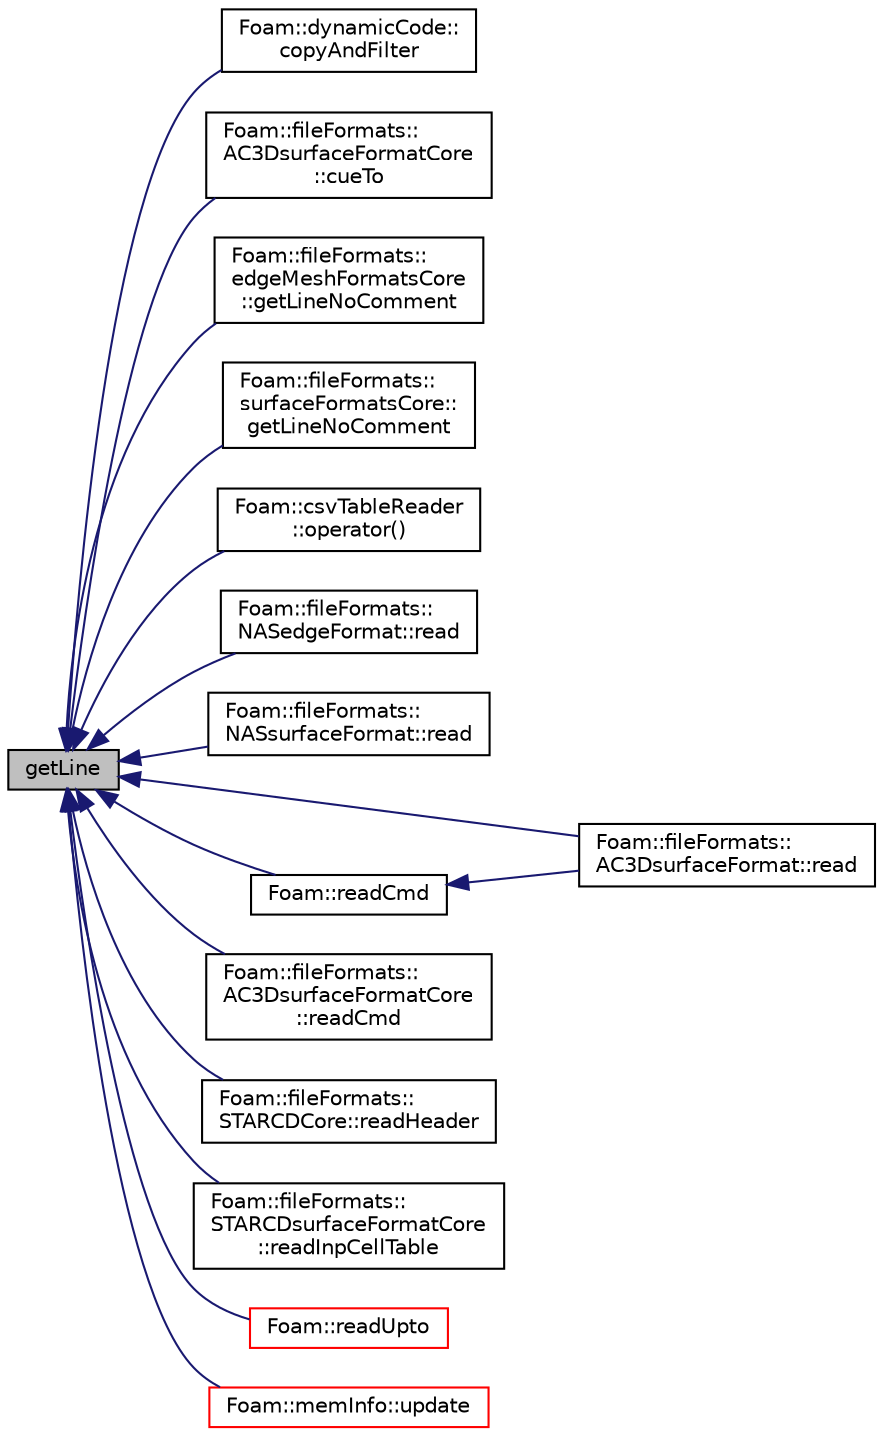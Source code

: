 digraph "getLine"
{
  bgcolor="transparent";
  edge [fontname="Helvetica",fontsize="10",labelfontname="Helvetica",labelfontsize="10"];
  node [fontname="Helvetica",fontsize="10",shape=record];
  rankdir="LR";
  Node1 [label="getLine",height=0.2,width=0.4,color="black", fillcolor="grey75", style="filled", fontcolor="black"];
  Node1 -> Node2 [dir="back",color="midnightblue",fontsize="10",style="solid",fontname="Helvetica"];
  Node2 [label="Foam::dynamicCode::\lcopyAndFilter",height=0.2,width=0.4,color="black",URL="$a00589.html#a1c5c6c6385cd29521ecf0305e3db8448",tooltip="Copy lines while expanding variables. "];
  Node1 -> Node3 [dir="back",color="midnightblue",fontsize="10",style="solid",fontname="Helvetica"];
  Node3 [label="Foam::fileFormats::\lAC3DsurfaceFormatCore\l::cueTo",height=0.2,width=0.4,color="black",URL="$a00014.html#ad08e08c3d9cfeb558bb9ff35a91996d8",tooltip="Cue up to cmd, reading args. "];
  Node1 -> Node4 [dir="back",color="midnightblue",fontsize="10",style="solid",fontname="Helvetica"];
  Node4 [label="Foam::fileFormats::\ledgeMeshFormatsCore\l::getLineNoComment",height=0.2,width=0.4,color="black",URL="$a00613.html#a0498e06dcbcd776540014fb90e2600c4",tooltip="Read non-comment line. "];
  Node1 -> Node5 [dir="back",color="midnightblue",fontsize="10",style="solid",fontname="Helvetica"];
  Node5 [label="Foam::fileFormats::\lsurfaceFormatsCore::\lgetLineNoComment",height=0.2,width=0.4,color="black",URL="$a02468.html#a0498e06dcbcd776540014fb90e2600c4",tooltip="Read non-comment line. "];
  Node1 -> Node6 [dir="back",color="midnightblue",fontsize="10",style="solid",fontname="Helvetica"];
  Node6 [label="Foam::csvTableReader\l::operator()",height=0.2,width=0.4,color="black",URL="$a00434.html#a6e70d23d9d9427911607974e22fb9e0b",tooltip="Read the table. "];
  Node1 -> Node7 [dir="back",color="midnightblue",fontsize="10",style="solid",fontname="Helvetica"];
  Node7 [label="Foam::fileFormats::\lNASedgeFormat::read",height=0.2,width=0.4,color="black",URL="$a01560.html#a464ebd67acbdff0014d4dae69e3ec4be",tooltip="Read from a file. "];
  Node1 -> Node8 [dir="back",color="midnightblue",fontsize="10",style="solid",fontname="Helvetica"];
  Node8 [label="Foam::fileFormats::\lNASsurfaceFormat::read",height=0.2,width=0.4,color="black",URL="$a01561.html#a464ebd67acbdff0014d4dae69e3ec4be",tooltip="Read from a file. "];
  Node1 -> Node9 [dir="back",color="midnightblue",fontsize="10",style="solid",fontname="Helvetica"];
  Node9 [label="Foam::fileFormats::\lAC3DsurfaceFormat::read",height=0.2,width=0.4,color="black",URL="$a00013.html#a464ebd67acbdff0014d4dae69e3ec4be",tooltip="Read from file. "];
  Node1 -> Node10 [dir="back",color="midnightblue",fontsize="10",style="solid",fontname="Helvetica"];
  Node10 [label="Foam::readCmd",height=0.2,width=0.4,color="black",URL="$a10675.html#adeb25f0c979b5514ef56d01adcc9fcc1"];
  Node10 -> Node9 [dir="back",color="midnightblue",fontsize="10",style="solid",fontname="Helvetica"];
  Node1 -> Node11 [dir="back",color="midnightblue",fontsize="10",style="solid",fontname="Helvetica"];
  Node11 [label="Foam::fileFormats::\lAC3DsurfaceFormatCore\l::readCmd",height=0.2,width=0.4,color="black",URL="$a00014.html#a90e9e00541f691396dec35b51be72bdf",tooltip="Read cmd, args from IFstream. "];
  Node1 -> Node12 [dir="back",color="midnightblue",fontsize="10",style="solid",fontname="Helvetica"];
  Node12 [label="Foam::fileFormats::\lSTARCDCore::readHeader",height=0.2,width=0.4,color="black",URL="$a02418.html#a583e8391677afc552ce88c2ce67e508e",tooltip="Read header. "];
  Node1 -> Node13 [dir="back",color="midnightblue",fontsize="10",style="solid",fontname="Helvetica"];
  Node13 [label="Foam::fileFormats::\lSTARCDsurfaceFormatCore\l::readInpCellTable",height=0.2,width=0.4,color="black",URL="$a02421.html#a440c90bfd6de0e6f907fbf465fb3a31c"];
  Node1 -> Node14 [dir="back",color="midnightblue",fontsize="10",style="solid",fontname="Helvetica"];
  Node14 [label="Foam::readUpto",height=0.2,width=0.4,color="red",URL="$a10675.html#afda3a4353908c1357763d1cd788a38ec"];
  Node1 -> Node15 [dir="back",color="midnightblue",fontsize="10",style="solid",fontname="Helvetica"];
  Node15 [label="Foam::memInfo::update",height=0.2,width=0.4,color="red",URL="$a01448.html#ae7905ca09c58e0fdf8d42fbe06e2fce6",tooltip="Parse /proc/<pid>/status. "];
}
